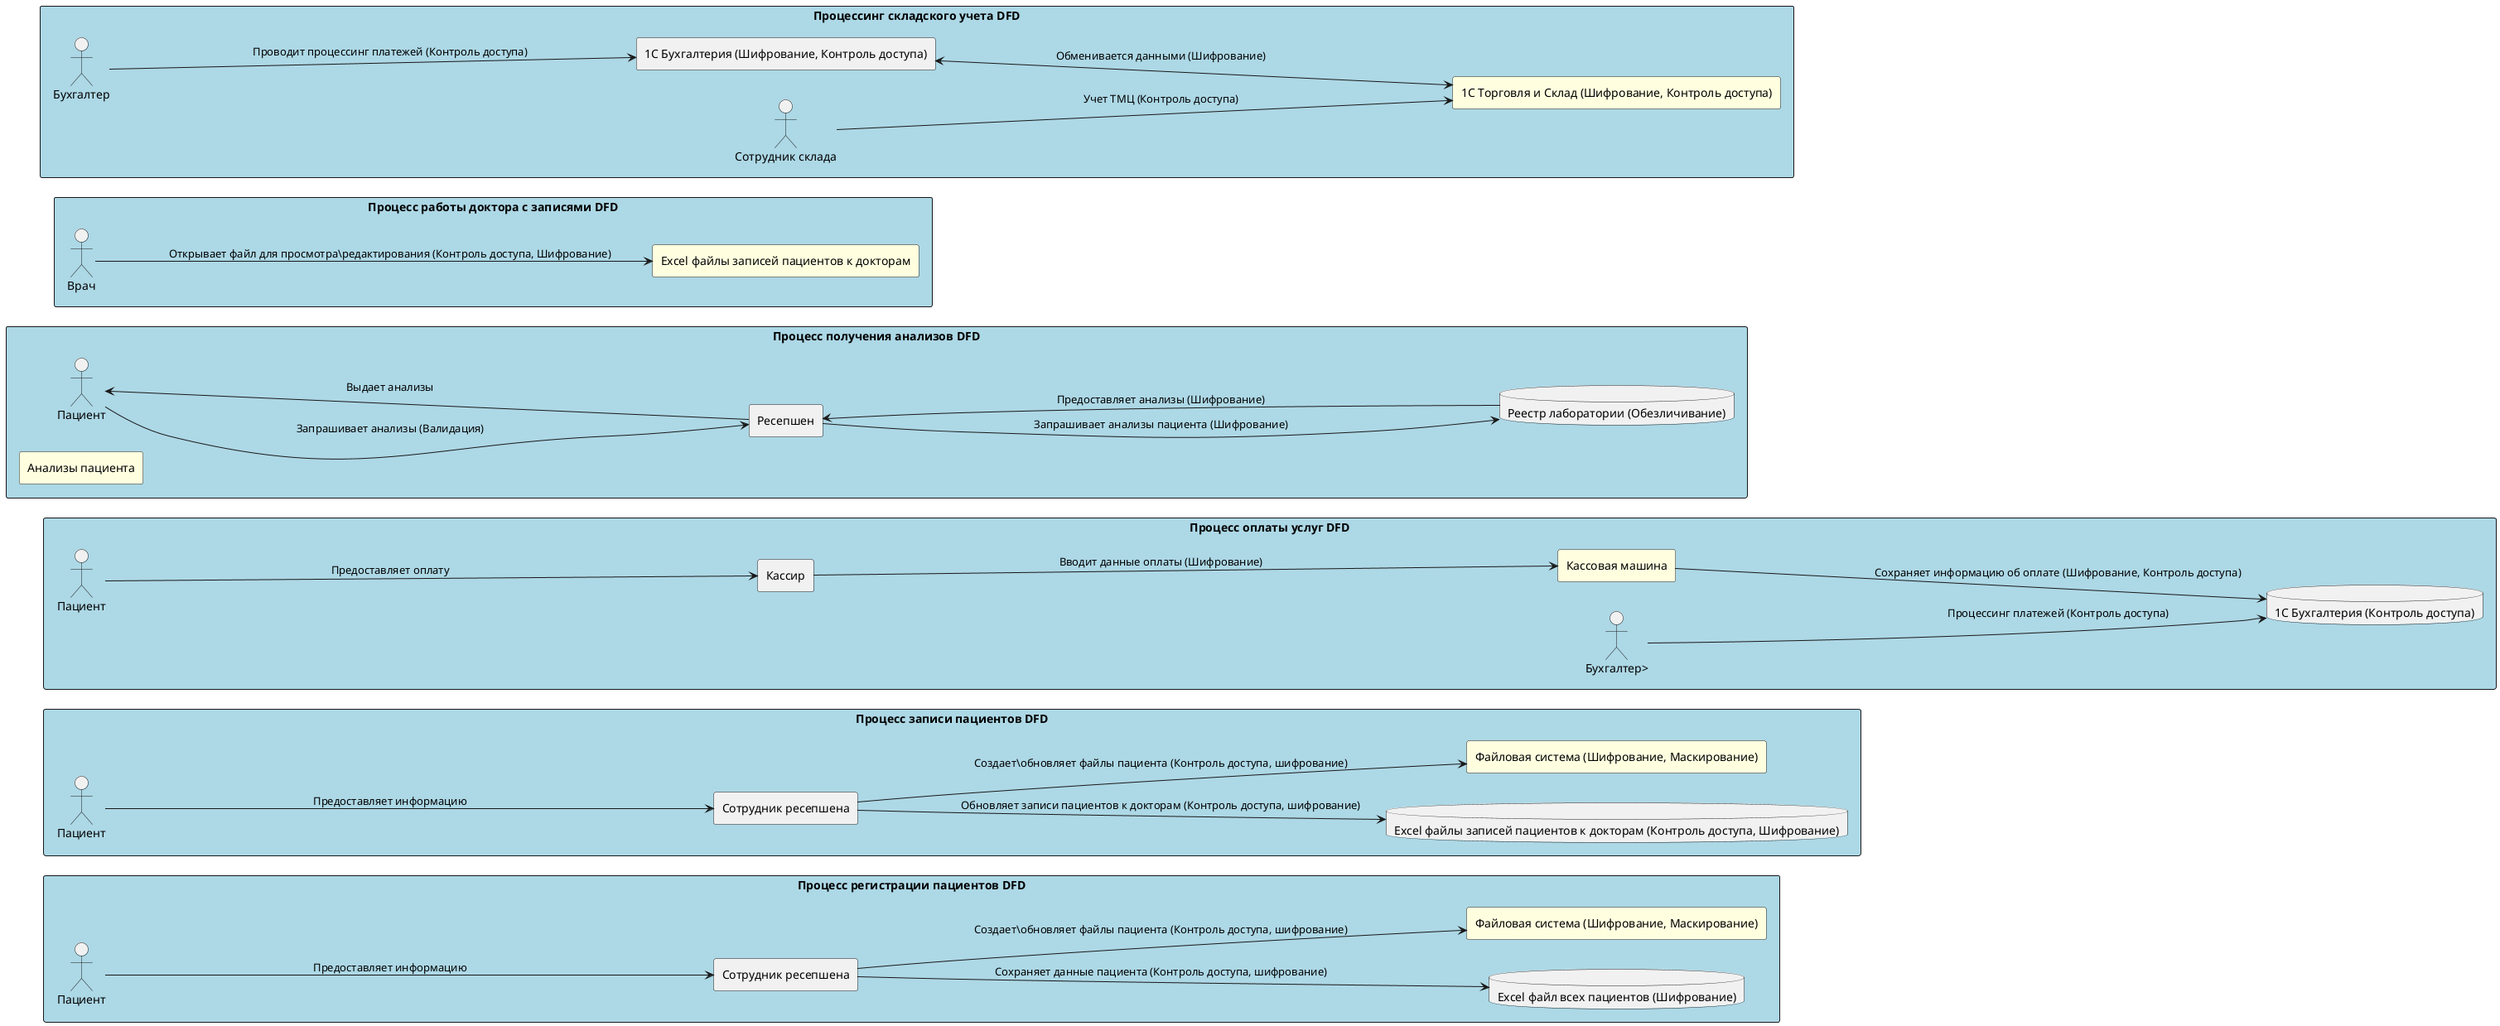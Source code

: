 @startuml
left to right direction

rectangle "Процесс регистрации пациентов DFD" as Registration #lightblue {
    actor "Пациент" as Patient3
    rectangle "Сотрудник ресепшена" as Receptionist3
    database "Excel файл всех пациентов (Шифрование)" as ListPatients3
    rectangle "Файловая система (Шифрование, Маскирование)" as FileSystem3 #lightyellow

    Patient3 --> Receptionist3 : Предоставляет информацию
    Receptionist3 --> ListPatients3 : Сохраняет данные пациента (Контроль доступа, шифрование)
    Receptionist3 --> FileSystem3 : Создает\обновляет файлы пациента (Контроль доступа, шифрование)
}

rectangle "Процесс записи пациентов DFD" as RegistrationToDoctor #lightblue {
    actor "Пациент" as Patient
    rectangle "Сотрудник ресепшена" as Receptionist
    database "Excel файлы записей пациентов к докторам (Контроль доступа, Шифрование)" as PatientToDoctor
    rectangle "Файловая система (Шифрование, Маскирование)" as FileSystem #lightyellow

    Patient --> Receptionist : Предоставляет информацию
    Receptionist --> FileSystem : Создает\обновляет файлы пациента (Контроль доступа, шифрование)
    Receptionist --> PatientToDoctor : Обновляет записи пациентов к докторам (Контроль доступа, шифрование)
}


rectangle "Процесс оплаты услуг DFD" as PaymentProcess #lightblue {
    actor "Пациент" as Patient2
    actor "Бухгалтер>" as Accountant2
    rectangle "Кассир" as Cashier
    rectangle "Кассовая машина" as CashRegister #lightyellow
    database "1C Бухгалтерия (Контроль доступа)" as PaymentDB

    Patient2 --> Cashier : Предоставляет оплату
    Cashier --> CashRegister : Вводит данные оплаты (Шифрование)
    CashRegister --> PaymentDB : Сохраняет информацию об оплате (Шифрование, Контроль доступа)
    Accountant2 --> PaymentDB : Процессинг платежей (Контроль доступа)
}



rectangle "Процесс получения анализов DFD" as ResultsProcess #lightblue {
    actor "Пациент" as Patient4
    rectangle "Ресепшен" as Receptionist4
    database "Реестр лаборатории (Обезличивание)" as LabRegistry4
    rectangle "Анализы пациента" as PatientResults4 #lightyellow

    Patient4 --> Receptionist4 : Запрашивает анализы (Валидация)
    Receptionist4 --> LabRegistry4 : Запрашивает анализы пациента (Шифрование)
    LabRegistry4 --> Receptionist4 : Предоставляет анализы (Шифрование)
    Receptionist4 --> Patient4 : Выдает анализы
}


rectangle "Процесс работы доктора с записями DFD" as RecordsProcess #lightblue {
    actor "Врач" as Doctor
    rectangle "Excel файлы записей пациентов к докторам" as RecordsFile #lightyellow

    Doctor --> RecordsFile : Открывает файл для просмотра\редактирования (Контроль доступа, Шифрование)
}


rectangle "Процессинг складского учета DFD" as PaymentProcessing #lightblue {
    actor "Бухгалтер" as Accountant
    actor "Сотрудник склада" as WarehouseKeeper
    rectangle "1C Бухгалтерия (Шифрование, Контроль доступа)" as OneC
    rectangle "1С Торговля и Склад (Шифрование, Контроль доступа)" as TradeAndWarehouse #lightyellow

    Accountant --> OneC : Проводит процессинг платежей (Контроль доступа)
    OneC <--> TradeAndWarehouse : Обменивается данными (Шифрование)
    WarehouseKeeper --> TradeAndWarehouse : Учет ТМЦ (Контроль доступа)
}

@enduml



